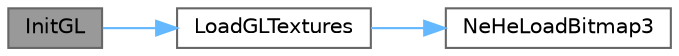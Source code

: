digraph "InitGL"
{
 // LATEX_PDF_SIZE
  bgcolor="transparent";
  edge [fontname=Helvetica,fontsize=10,labelfontname=Helvetica,labelfontsize=10];
  node [fontname=Helvetica,fontsize=10,shape=box,height=0.2,width=0.4];
  rankdir="LR";
  Node1 [label="InitGL",height=0.2,width=0.4,color="gray40", fillcolor="grey60", style="filled", fontcolor="black",tooltip="Fonction InitGL : Fin de l'initialisation de la fenêtre Windows gérant OpenGL."];
  Node1 -> Node2 [color="steelblue1",style="solid"];
  Node2 [label="LoadGLTextures",height=0.2,width=0.4,color="grey40", fillcolor="white", style="filled",URL="$_lesson07_8c.html#a8dd15539ba90ae3670aa0a9f889d2236",tooltip=" "];
  Node2 -> Node3 [color="steelblue1",style="solid"];
  Node3 [label="NeHeLoadBitmap3",height=0.2,width=0.4,color="grey40", fillcolor="white", style="filled",URL="$_lesson07_8c.html#ae1c091a456680cc628759567198fe7ec",tooltip="Fonction NeHeLoadBitmap3 : charge un fichier BMP en mémoire pour generer un tableau de trois textures..."];
}
